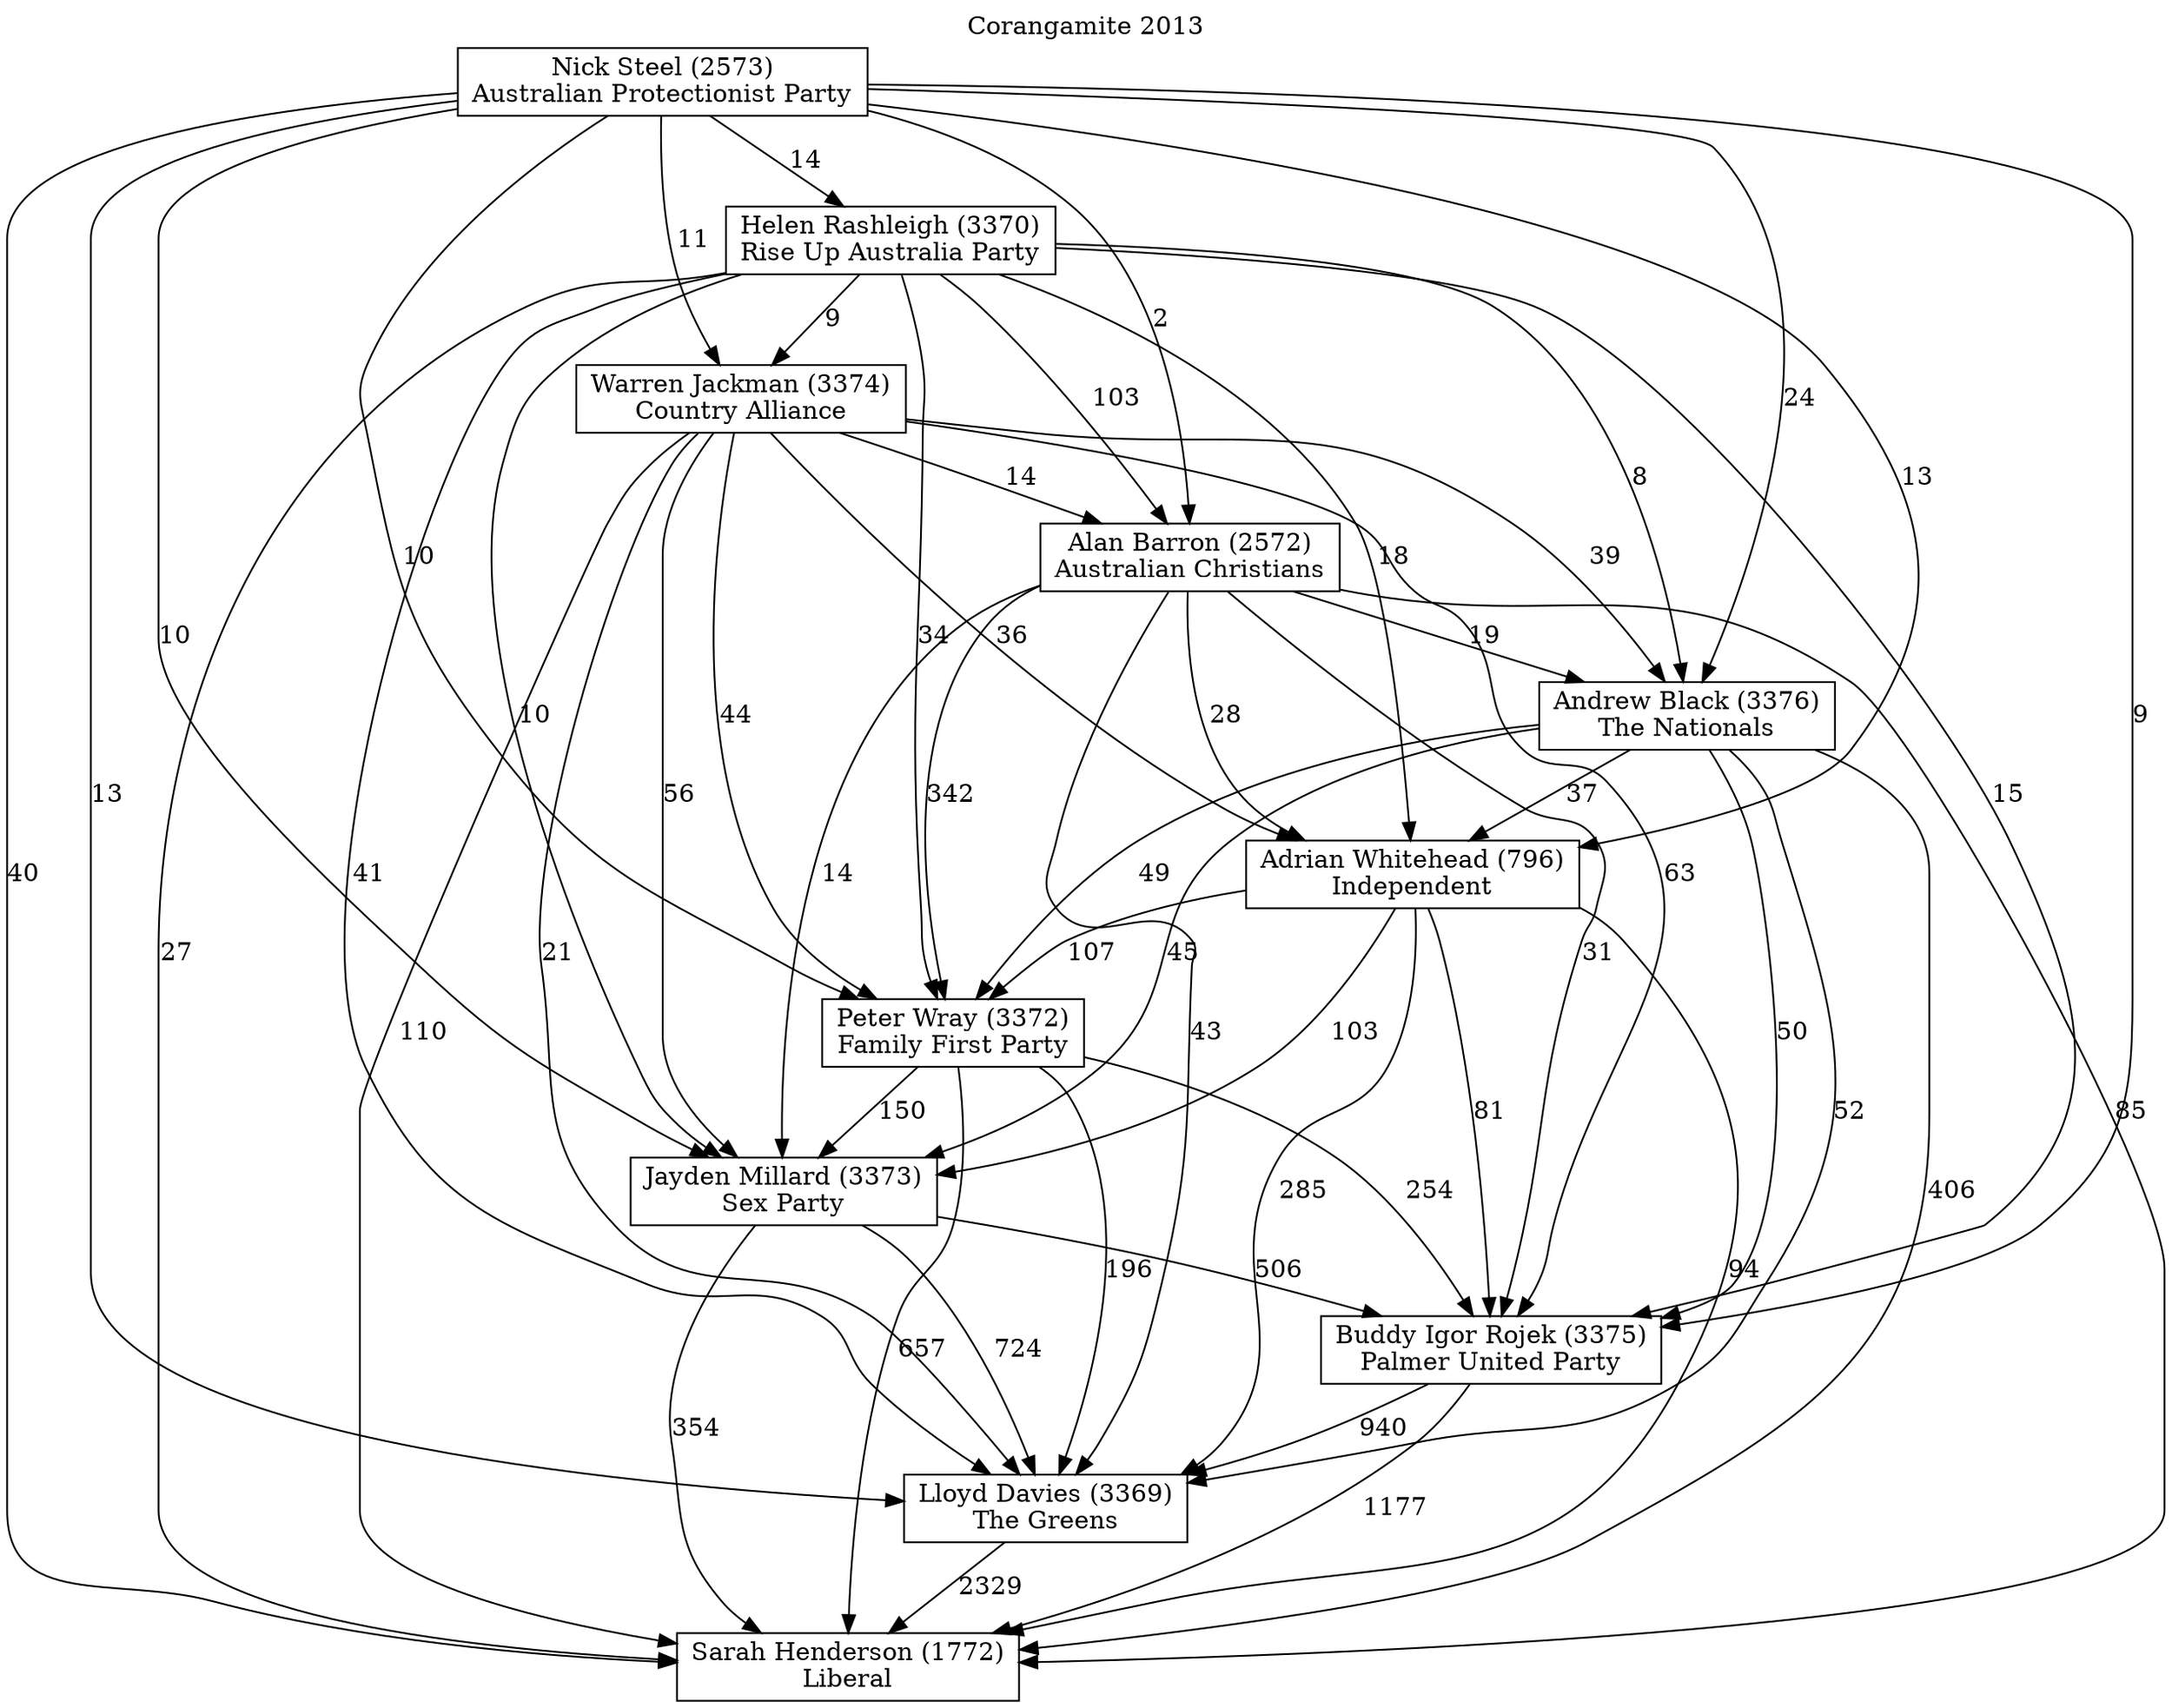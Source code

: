 // House preference flow
digraph "Sarah Henderson (1772)_Corangamite_2013" {
	graph [label="Corangamite 2013" labelloc=t mclimit=10]
	node [shape=box]
	"Sarah Henderson (1772)" [label="Sarah Henderson (1772)
Liberal"]
	"Lloyd Davies (3369)" [label="Lloyd Davies (3369)
The Greens"]
	"Buddy Igor Rojek (3375)" [label="Buddy Igor Rojek (3375)
Palmer United Party"]
	"Jayden Millard (3373)" [label="Jayden Millard (3373)
Sex Party"]
	"Peter Wray (3372)" [label="Peter Wray (3372)
Family First Party"]
	"Adrian Whitehead (796)" [label="Adrian Whitehead (796)
Independent"]
	"Andrew Black (3376)" [label="Andrew Black (3376)
The Nationals"]
	"Alan Barron (2572)" [label="Alan Barron (2572)
Australian Christians"]
	"Warren Jackman (3374)" [label="Warren Jackman (3374)
Country Alliance"]
	"Helen Rashleigh (3370)" [label="Helen Rashleigh (3370)
Rise Up Australia Party"]
	"Nick Steel (2573)" [label="Nick Steel (2573)
Australian Protectionist Party"]
	"Lloyd Davies (3369)" -> "Sarah Henderson (1772)" [label=2329]
	"Buddy Igor Rojek (3375)" -> "Lloyd Davies (3369)" [label=940]
	"Jayden Millard (3373)" -> "Buddy Igor Rojek (3375)" [label=506]
	"Peter Wray (3372)" -> "Jayden Millard (3373)" [label=150]
	"Adrian Whitehead (796)" -> "Peter Wray (3372)" [label=107]
	"Andrew Black (3376)" -> "Adrian Whitehead (796)" [label=37]
	"Alan Barron (2572)" -> "Andrew Black (3376)" [label=19]
	"Warren Jackman (3374)" -> "Alan Barron (2572)" [label=14]
	"Helen Rashleigh (3370)" -> "Warren Jackman (3374)" [label=9]
	"Nick Steel (2573)" -> "Helen Rashleigh (3370)" [label=14]
	"Buddy Igor Rojek (3375)" -> "Sarah Henderson (1772)" [label=1177]
	"Jayden Millard (3373)" -> "Sarah Henderson (1772)" [label=354]
	"Peter Wray (3372)" -> "Sarah Henderson (1772)" [label=657]
	"Adrian Whitehead (796)" -> "Sarah Henderson (1772)" [label=94]
	"Andrew Black (3376)" -> "Sarah Henderson (1772)" [label=406]
	"Alan Barron (2572)" -> "Sarah Henderson (1772)" [label=85]
	"Warren Jackman (3374)" -> "Sarah Henderson (1772)" [label=110]
	"Helen Rashleigh (3370)" -> "Sarah Henderson (1772)" [label=27]
	"Nick Steel (2573)" -> "Sarah Henderson (1772)" [label=40]
	"Nick Steel (2573)" -> "Warren Jackman (3374)" [label=11]
	"Helen Rashleigh (3370)" -> "Alan Barron (2572)" [label=103]
	"Nick Steel (2573)" -> "Alan Barron (2572)" [label=2]
	"Warren Jackman (3374)" -> "Andrew Black (3376)" [label=39]
	"Helen Rashleigh (3370)" -> "Andrew Black (3376)" [label=8]
	"Nick Steel (2573)" -> "Andrew Black (3376)" [label=24]
	"Alan Barron (2572)" -> "Adrian Whitehead (796)" [label=28]
	"Warren Jackman (3374)" -> "Adrian Whitehead (796)" [label=36]
	"Helen Rashleigh (3370)" -> "Adrian Whitehead (796)" [label=18]
	"Nick Steel (2573)" -> "Adrian Whitehead (796)" [label=13]
	"Andrew Black (3376)" -> "Peter Wray (3372)" [label=49]
	"Alan Barron (2572)" -> "Peter Wray (3372)" [label=342]
	"Warren Jackman (3374)" -> "Peter Wray (3372)" [label=44]
	"Helen Rashleigh (3370)" -> "Peter Wray (3372)" [label=34]
	"Nick Steel (2573)" -> "Peter Wray (3372)" [label=10]
	"Adrian Whitehead (796)" -> "Jayden Millard (3373)" [label=103]
	"Andrew Black (3376)" -> "Jayden Millard (3373)" [label=45]
	"Alan Barron (2572)" -> "Jayden Millard (3373)" [label=14]
	"Warren Jackman (3374)" -> "Jayden Millard (3373)" [label=56]
	"Helen Rashleigh (3370)" -> "Jayden Millard (3373)" [label=10]
	"Nick Steel (2573)" -> "Jayden Millard (3373)" [label=10]
	"Peter Wray (3372)" -> "Buddy Igor Rojek (3375)" [label=254]
	"Adrian Whitehead (796)" -> "Buddy Igor Rojek (3375)" [label=81]
	"Andrew Black (3376)" -> "Buddy Igor Rojek (3375)" [label=50]
	"Alan Barron (2572)" -> "Buddy Igor Rojek (3375)" [label=31]
	"Warren Jackman (3374)" -> "Buddy Igor Rojek (3375)" [label=63]
	"Helen Rashleigh (3370)" -> "Buddy Igor Rojek (3375)" [label=15]
	"Nick Steel (2573)" -> "Buddy Igor Rojek (3375)" [label=9]
	"Jayden Millard (3373)" -> "Lloyd Davies (3369)" [label=724]
	"Peter Wray (3372)" -> "Lloyd Davies (3369)" [label=196]
	"Adrian Whitehead (796)" -> "Lloyd Davies (3369)" [label=285]
	"Andrew Black (3376)" -> "Lloyd Davies (3369)" [label=52]
	"Alan Barron (2572)" -> "Lloyd Davies (3369)" [label=43]
	"Warren Jackman (3374)" -> "Lloyd Davies (3369)" [label=21]
	"Helen Rashleigh (3370)" -> "Lloyd Davies (3369)" [label=41]
	"Nick Steel (2573)" -> "Lloyd Davies (3369)" [label=13]
}
